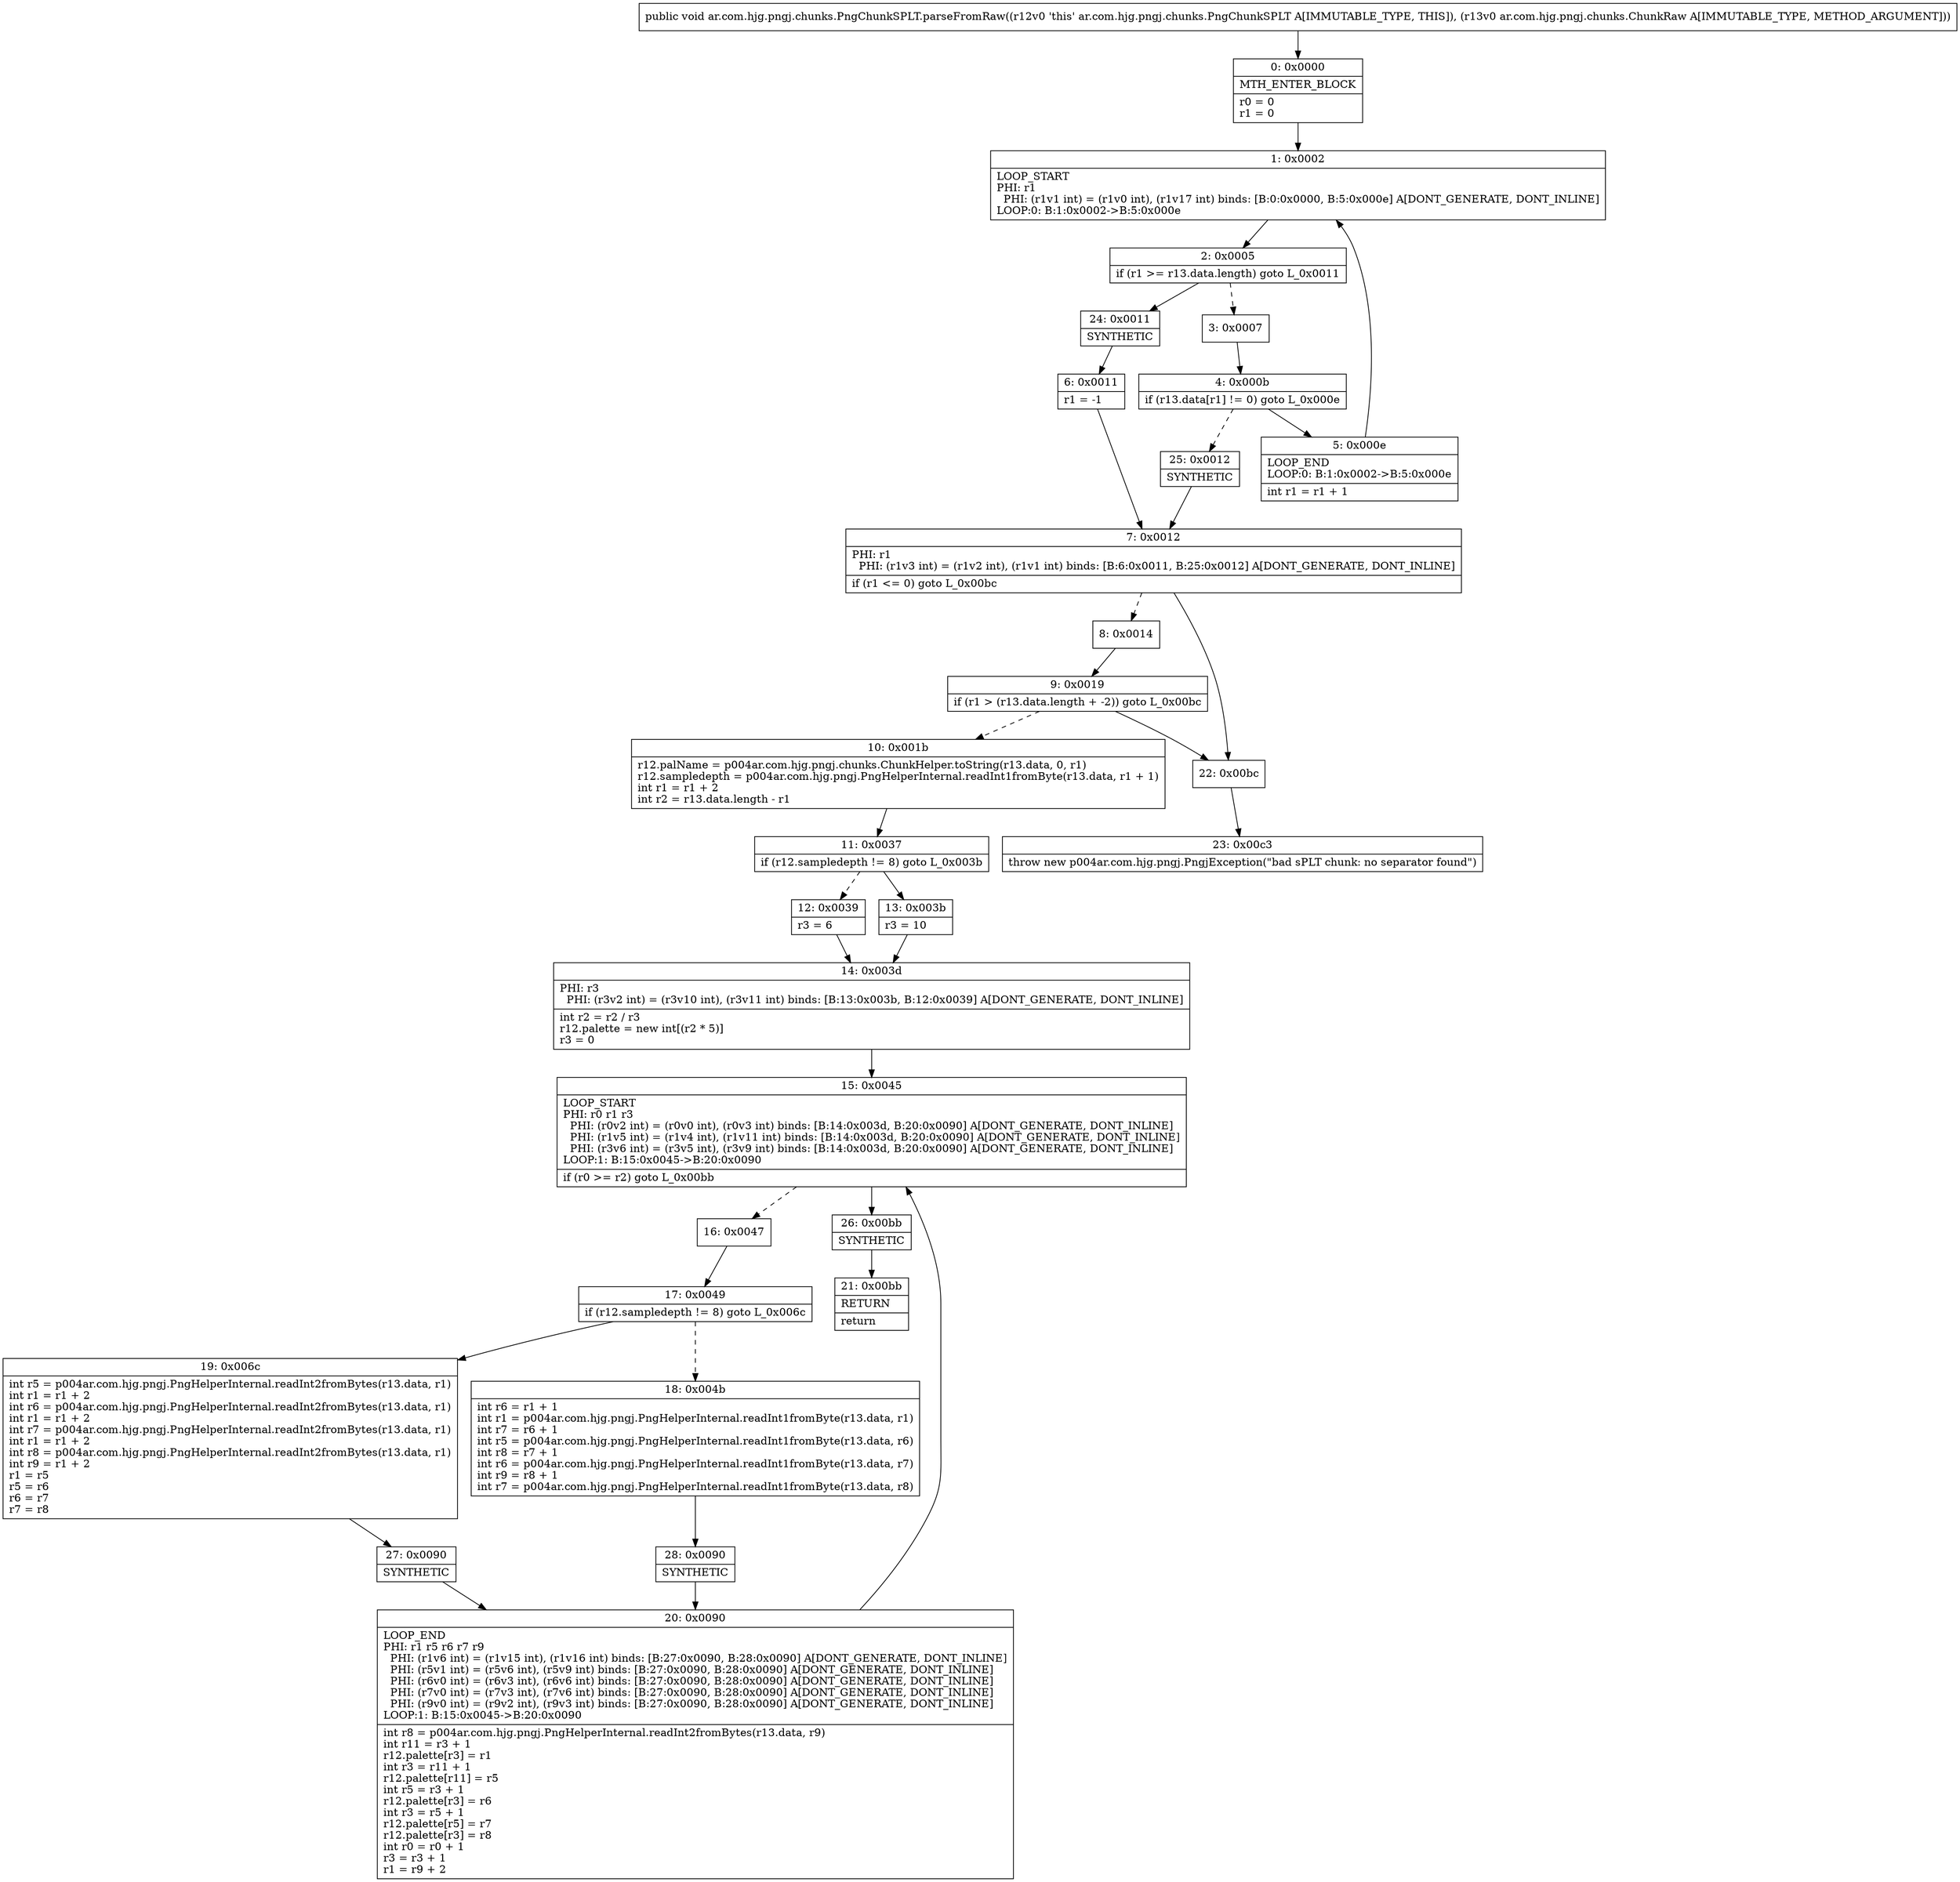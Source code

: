 digraph "CFG forar.com.hjg.pngj.chunks.PngChunkSPLT.parseFromRaw(Lar\/com\/hjg\/pngj\/chunks\/ChunkRaw;)V" {
Node_0 [shape=record,label="{0\:\ 0x0000|MTH_ENTER_BLOCK\l|r0 = 0\lr1 = 0\l}"];
Node_1 [shape=record,label="{1\:\ 0x0002|LOOP_START\lPHI: r1 \l  PHI: (r1v1 int) = (r1v0 int), (r1v17 int) binds: [B:0:0x0000, B:5:0x000e] A[DONT_GENERATE, DONT_INLINE]\lLOOP:0: B:1:0x0002\-\>B:5:0x000e\l}"];
Node_2 [shape=record,label="{2\:\ 0x0005|if (r1 \>= r13.data.length) goto L_0x0011\l}"];
Node_3 [shape=record,label="{3\:\ 0x0007}"];
Node_4 [shape=record,label="{4\:\ 0x000b|if (r13.data[r1] != 0) goto L_0x000e\l}"];
Node_5 [shape=record,label="{5\:\ 0x000e|LOOP_END\lLOOP:0: B:1:0x0002\-\>B:5:0x000e\l|int r1 = r1 + 1\l}"];
Node_6 [shape=record,label="{6\:\ 0x0011|r1 = \-1\l}"];
Node_7 [shape=record,label="{7\:\ 0x0012|PHI: r1 \l  PHI: (r1v3 int) = (r1v2 int), (r1v1 int) binds: [B:6:0x0011, B:25:0x0012] A[DONT_GENERATE, DONT_INLINE]\l|if (r1 \<= 0) goto L_0x00bc\l}"];
Node_8 [shape=record,label="{8\:\ 0x0014}"];
Node_9 [shape=record,label="{9\:\ 0x0019|if (r1 \> (r13.data.length + \-2)) goto L_0x00bc\l}"];
Node_10 [shape=record,label="{10\:\ 0x001b|r12.palName = p004ar.com.hjg.pngj.chunks.ChunkHelper.toString(r13.data, 0, r1)\lr12.sampledepth = p004ar.com.hjg.pngj.PngHelperInternal.readInt1fromByte(r13.data, r1 + 1)\lint r1 = r1 + 2\lint r2 = r13.data.length \- r1\l}"];
Node_11 [shape=record,label="{11\:\ 0x0037|if (r12.sampledepth != 8) goto L_0x003b\l}"];
Node_12 [shape=record,label="{12\:\ 0x0039|r3 = 6\l}"];
Node_13 [shape=record,label="{13\:\ 0x003b|r3 = 10\l}"];
Node_14 [shape=record,label="{14\:\ 0x003d|PHI: r3 \l  PHI: (r3v2 int) = (r3v10 int), (r3v11 int) binds: [B:13:0x003b, B:12:0x0039] A[DONT_GENERATE, DONT_INLINE]\l|int r2 = r2 \/ r3\lr12.palette = new int[(r2 * 5)]\lr3 = 0\l}"];
Node_15 [shape=record,label="{15\:\ 0x0045|LOOP_START\lPHI: r0 r1 r3 \l  PHI: (r0v2 int) = (r0v0 int), (r0v3 int) binds: [B:14:0x003d, B:20:0x0090] A[DONT_GENERATE, DONT_INLINE]\l  PHI: (r1v5 int) = (r1v4 int), (r1v11 int) binds: [B:14:0x003d, B:20:0x0090] A[DONT_GENERATE, DONT_INLINE]\l  PHI: (r3v6 int) = (r3v5 int), (r3v9 int) binds: [B:14:0x003d, B:20:0x0090] A[DONT_GENERATE, DONT_INLINE]\lLOOP:1: B:15:0x0045\-\>B:20:0x0090\l|if (r0 \>= r2) goto L_0x00bb\l}"];
Node_16 [shape=record,label="{16\:\ 0x0047}"];
Node_17 [shape=record,label="{17\:\ 0x0049|if (r12.sampledepth != 8) goto L_0x006c\l}"];
Node_18 [shape=record,label="{18\:\ 0x004b|int r6 = r1 + 1\lint r1 = p004ar.com.hjg.pngj.PngHelperInternal.readInt1fromByte(r13.data, r1)\lint r7 = r6 + 1\lint r5 = p004ar.com.hjg.pngj.PngHelperInternal.readInt1fromByte(r13.data, r6)\lint r8 = r7 + 1\lint r6 = p004ar.com.hjg.pngj.PngHelperInternal.readInt1fromByte(r13.data, r7)\lint r9 = r8 + 1\lint r7 = p004ar.com.hjg.pngj.PngHelperInternal.readInt1fromByte(r13.data, r8)\l}"];
Node_19 [shape=record,label="{19\:\ 0x006c|int r5 = p004ar.com.hjg.pngj.PngHelperInternal.readInt2fromBytes(r13.data, r1)\lint r1 = r1 + 2\lint r6 = p004ar.com.hjg.pngj.PngHelperInternal.readInt2fromBytes(r13.data, r1)\lint r1 = r1 + 2\lint r7 = p004ar.com.hjg.pngj.PngHelperInternal.readInt2fromBytes(r13.data, r1)\lint r1 = r1 + 2\lint r8 = p004ar.com.hjg.pngj.PngHelperInternal.readInt2fromBytes(r13.data, r1)\lint r9 = r1 + 2\lr1 = r5\lr5 = r6\lr6 = r7\lr7 = r8\l}"];
Node_20 [shape=record,label="{20\:\ 0x0090|LOOP_END\lPHI: r1 r5 r6 r7 r9 \l  PHI: (r1v6 int) = (r1v15 int), (r1v16 int) binds: [B:27:0x0090, B:28:0x0090] A[DONT_GENERATE, DONT_INLINE]\l  PHI: (r5v1 int) = (r5v6 int), (r5v9 int) binds: [B:27:0x0090, B:28:0x0090] A[DONT_GENERATE, DONT_INLINE]\l  PHI: (r6v0 int) = (r6v3 int), (r6v6 int) binds: [B:27:0x0090, B:28:0x0090] A[DONT_GENERATE, DONT_INLINE]\l  PHI: (r7v0 int) = (r7v3 int), (r7v6 int) binds: [B:27:0x0090, B:28:0x0090] A[DONT_GENERATE, DONT_INLINE]\l  PHI: (r9v0 int) = (r9v2 int), (r9v3 int) binds: [B:27:0x0090, B:28:0x0090] A[DONT_GENERATE, DONT_INLINE]\lLOOP:1: B:15:0x0045\-\>B:20:0x0090\l|int r8 = p004ar.com.hjg.pngj.PngHelperInternal.readInt2fromBytes(r13.data, r9)\lint r11 = r3 + 1\lr12.palette[r3] = r1\lint r3 = r11 + 1\lr12.palette[r11] = r5\lint r5 = r3 + 1\lr12.palette[r3] = r6\lint r3 = r5 + 1\lr12.palette[r5] = r7\lr12.palette[r3] = r8\lint r0 = r0 + 1\lr3 = r3 + 1\lr1 = r9 + 2\l}"];
Node_21 [shape=record,label="{21\:\ 0x00bb|RETURN\l|return\l}"];
Node_22 [shape=record,label="{22\:\ 0x00bc}"];
Node_23 [shape=record,label="{23\:\ 0x00c3|throw new p004ar.com.hjg.pngj.PngjException(\"bad sPLT chunk: no separator found\")\l}"];
Node_24 [shape=record,label="{24\:\ 0x0011|SYNTHETIC\l}"];
Node_25 [shape=record,label="{25\:\ 0x0012|SYNTHETIC\l}"];
Node_26 [shape=record,label="{26\:\ 0x00bb|SYNTHETIC\l}"];
Node_27 [shape=record,label="{27\:\ 0x0090|SYNTHETIC\l}"];
Node_28 [shape=record,label="{28\:\ 0x0090|SYNTHETIC\l}"];
MethodNode[shape=record,label="{public void ar.com.hjg.pngj.chunks.PngChunkSPLT.parseFromRaw((r12v0 'this' ar.com.hjg.pngj.chunks.PngChunkSPLT A[IMMUTABLE_TYPE, THIS]), (r13v0 ar.com.hjg.pngj.chunks.ChunkRaw A[IMMUTABLE_TYPE, METHOD_ARGUMENT])) }"];
MethodNode -> Node_0;
Node_0 -> Node_1;
Node_1 -> Node_2;
Node_2 -> Node_3[style=dashed];
Node_2 -> Node_24;
Node_3 -> Node_4;
Node_4 -> Node_5;
Node_4 -> Node_25[style=dashed];
Node_5 -> Node_1;
Node_6 -> Node_7;
Node_7 -> Node_8[style=dashed];
Node_7 -> Node_22;
Node_8 -> Node_9;
Node_9 -> Node_10[style=dashed];
Node_9 -> Node_22;
Node_10 -> Node_11;
Node_11 -> Node_12[style=dashed];
Node_11 -> Node_13;
Node_12 -> Node_14;
Node_13 -> Node_14;
Node_14 -> Node_15;
Node_15 -> Node_16[style=dashed];
Node_15 -> Node_26;
Node_16 -> Node_17;
Node_17 -> Node_18[style=dashed];
Node_17 -> Node_19;
Node_18 -> Node_28;
Node_19 -> Node_27;
Node_20 -> Node_15;
Node_22 -> Node_23;
Node_24 -> Node_6;
Node_25 -> Node_7;
Node_26 -> Node_21;
Node_27 -> Node_20;
Node_28 -> Node_20;
}

